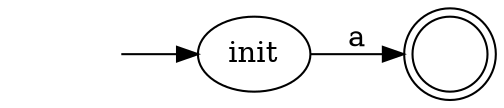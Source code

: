 digraph {

rankdir = LR ;

start[label = "", shape = "plaintext"]

end[label = "", shape = "doublecircle"] ;

start -> init ;

init -> end [label = "a"] ;

}
